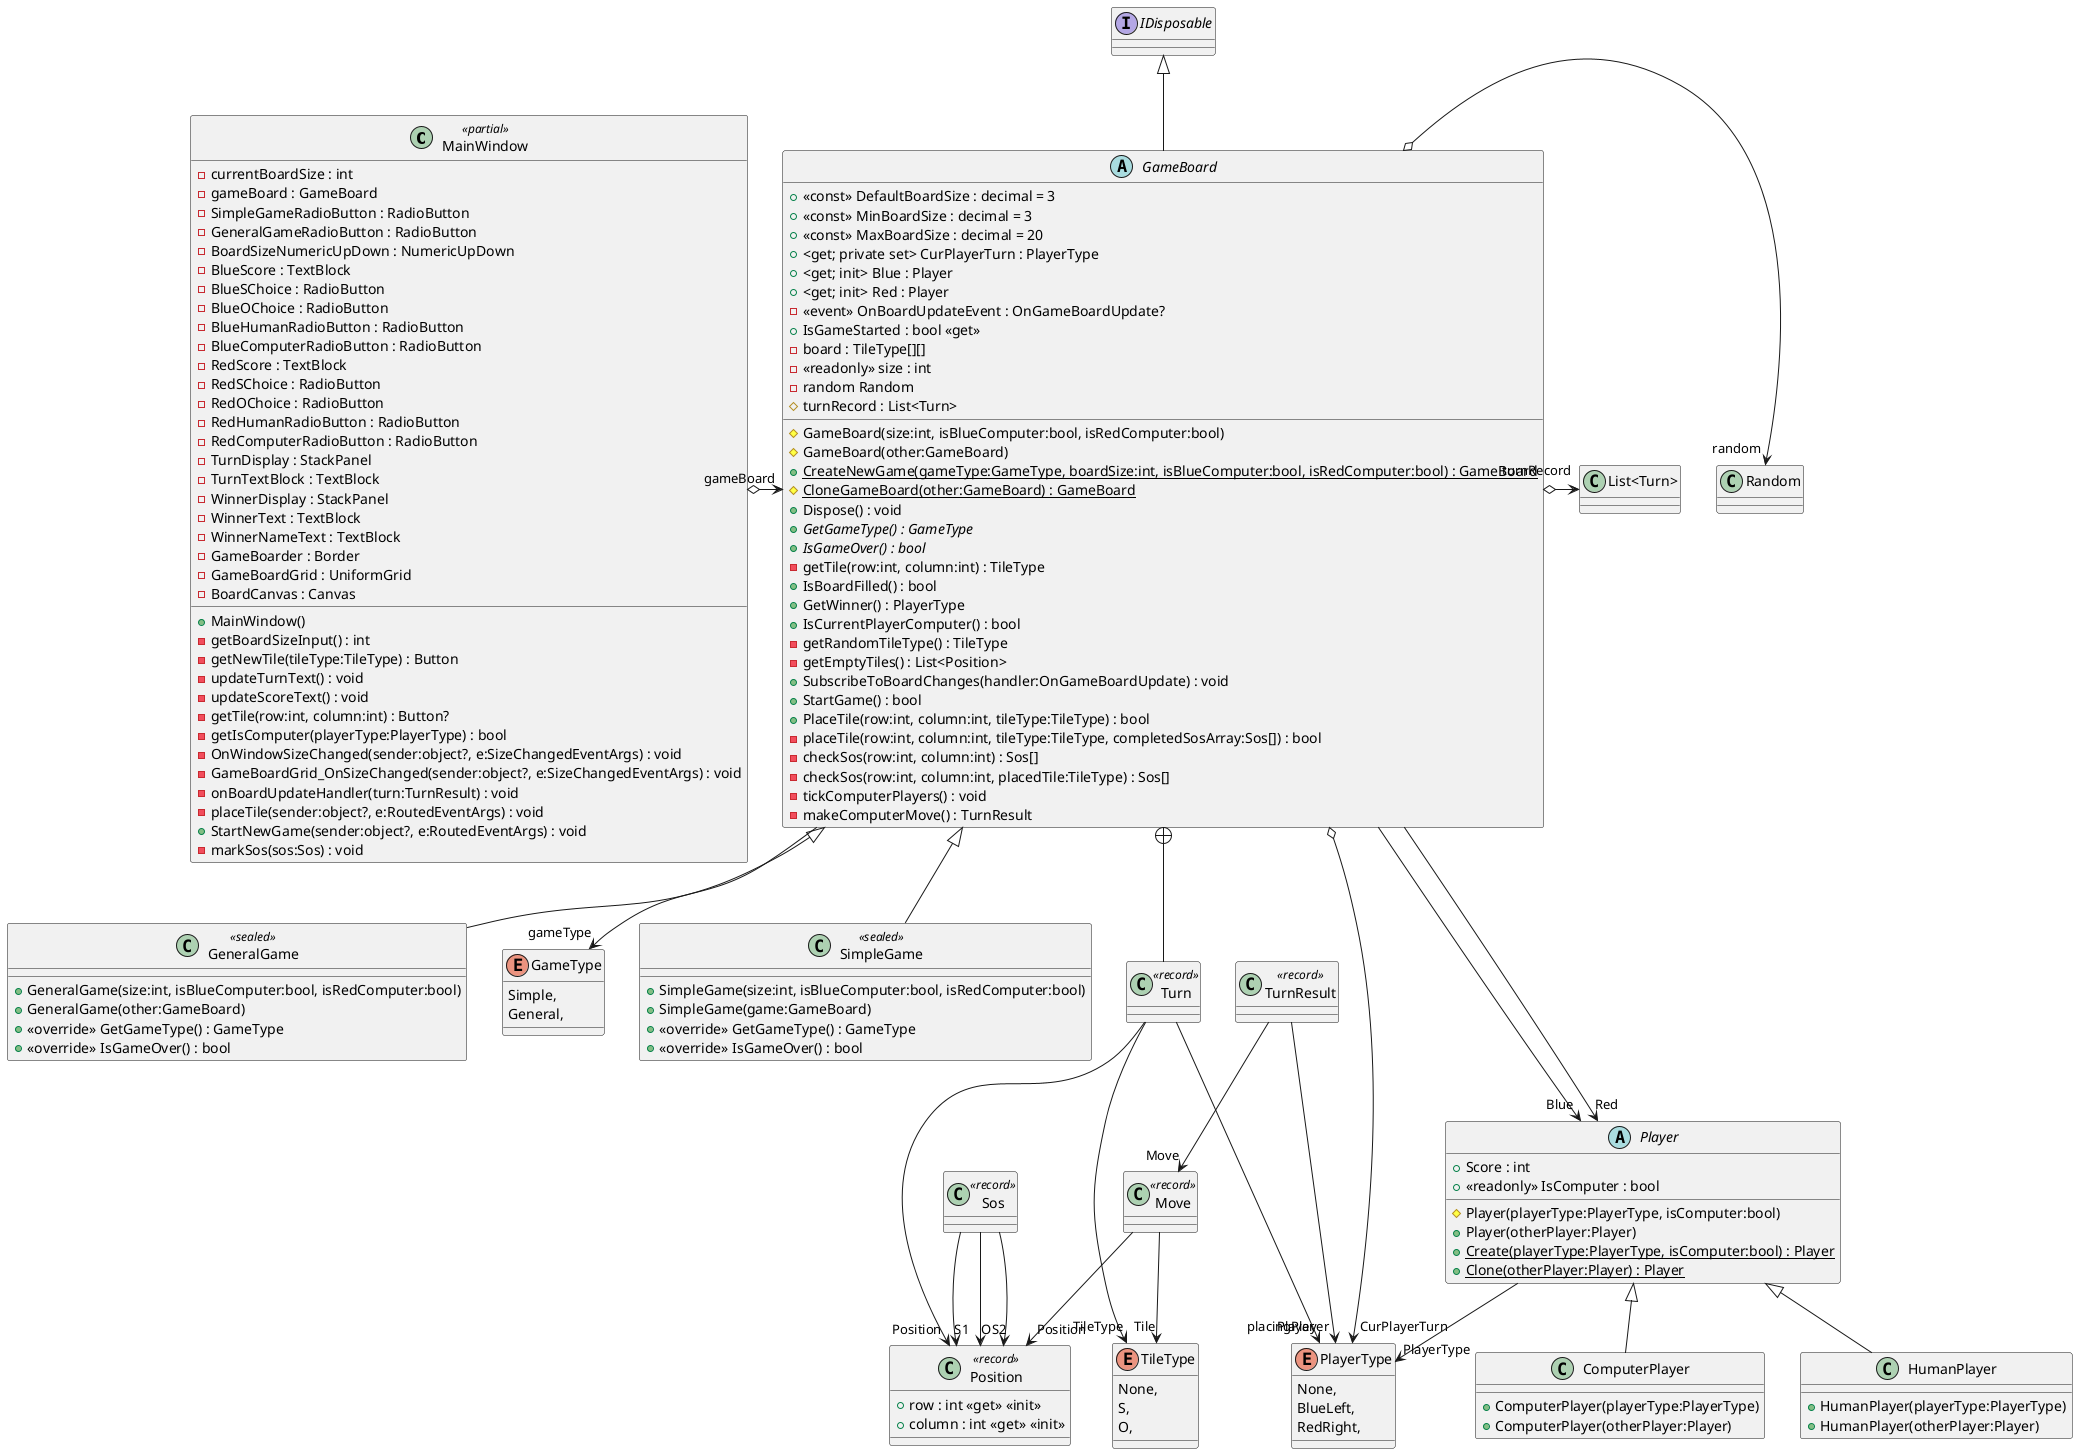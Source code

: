 ﻿@startuml
class MainWindow <<partial>> {
    - currentBoardSize : int
    - gameBoard : GameBoard
    - SimpleGameRadioButton : RadioButton
    - GeneralGameRadioButton : RadioButton
    - BoardSizeNumericUpDown : NumericUpDown
    - BlueScore : TextBlock
    - BlueSChoice : RadioButton
    - BlueOChoice : RadioButton
    - BlueHumanRadioButton : RadioButton
    - BlueComputerRadioButton : RadioButton
    - RedScore : TextBlock
    - RedSChoice : RadioButton
    - RedOChoice : RadioButton
    - RedHumanRadioButton : RadioButton
    - RedComputerRadioButton : RadioButton
    - TurnDisplay : StackPanel
    - TurnTextBlock : TextBlock
    - WinnerDisplay : StackPanel
    - WinnerText : TextBlock
    - WinnerNameText : TextBlock
    - GameBoarder : Border
    - GameBoardGrid : UniformGrid
    - BoardCanvas : Canvas
    + MainWindow()
    - getBoardSizeInput() : int
    - getNewTile(tileType:TileType) : Button
    - updateTurnText() : void
    - updateScoreText() : void
    - getTile(row:int, column:int) : Button?
    - getIsComputer(playerType:PlayerType) : bool
    - OnWindowSizeChanged(sender:object?, e:SizeChangedEventArgs) : void
    - GameBoardGrid_OnSizeChanged(sender:object?, e:SizeChangedEventArgs) : void
    - onBoardUpdateHandler(turn:TurnResult) : void
    - placeTile(sender:object?, e:RoutedEventArgs) : void
    + StartNewGame(sender:object?, e:RoutedEventArgs) : void
    - markSos(sos:Sos) : void
}
MainWindow o-> "gameBoard" GameBoard




class GeneralGame <<sealed>> {
    + GeneralGame(size:int, isBlueComputer:bool, isRedComputer:bool)
    + GeneralGame(other:GameBoard)
    + <<override>> GetGameType() : GameType
    + <<override>> IsGameOver() : bool
}
GameBoard <|-- GeneralGame
class HumanPlayer {
    + HumanPlayer(playerType:PlayerType)
    + HumanPlayer(otherPlayer:Player)
}
Player <|-- HumanPlayer
class ComputerPlayer {
    + ComputerPlayer(playerType:PlayerType)
    + ComputerPlayer(otherPlayer:Player)
}
Player <|-- ComputerPlayer
abstract class GameBoard {
    + <<const>> DefaultBoardSize : decimal = 3
    + <<const>> MinBoardSize : decimal = 3
    + <<const>> MaxBoardSize : decimal = 20
    + <get; private set> CurPlayerTurn : PlayerType
    + <get; init> Blue : Player
    + <get; init> Red : Player
    -  <<event>> OnBoardUpdateEvent : OnGameBoardUpdate? 
    + IsGameStarted : bool <<get>>
    - board : TileType[][]
    - <<readonly>> size : int
    - random Random
    # turnRecord : List<Turn>
    # GameBoard(size:int, isBlueComputer:bool, isRedComputer:bool)
    # GameBoard(other:GameBoard)
    + {static} CreateNewGame(gameType:GameType, boardSize:int, isBlueComputer:bool, isRedComputer:bool) : GameBoard
    # {static} CloneGameBoard(other:GameBoard) : GameBoard
    + Dispose() : void
    + {abstract} GetGameType() : GameType
    + {abstract} IsGameOver() : bool
    - getTile(row:int, column:int) : TileType
    + IsBoardFilled() : bool
    + GetWinner() : PlayerType
    + IsCurrentPlayerComputer() : bool
    - getRandomTileType() : TileType
    - getEmptyTiles() : List<Position>
    + SubscribeToBoardChanges(handler:OnGameBoardUpdate) : void
    + StartGame() : bool
    + PlaceTile(row:int, column:int, tileType:TileType) : bool
    - placeTile(row:int, column:int, tileType:TileType, completedSosArray:Sos[]) : bool
    - checkSos(row:int, column:int) : Sos[]
    - checkSos(row:int, column:int, placedTile:TileType) : Sos[]
    - tickComputerPlayers() : void
    - makeComputerMove() : TurnResult
}
class Turn <<record>> {
}


interface IDisposable

IDisposable <|-- GameBoard
GameBoard o-> "CurPlayerTurn" PlayerType
GameBoard ---> "Blue" Player
GameBoard ---> "Red" Player
GameBoard --> "gameType" GameType
GameBoard o-> "random" Random
GameBoard o-> "turnRecord" "List<Turn>"
GameBoard +-- Turn
Turn ---> "Player" PlayerType
Turn ---> "Position" Position
Turn ---> "TileType" TileType
class SimpleGame <<sealed>> {
    + SimpleGame(size:int, isBlueComputer:bool, isRedComputer:bool)
    + SimpleGame(game:GameBoard)
    + <<override>> GetGameType() : GameType
    + <<override>> IsGameOver() : bool
}
GameBoard <|-- SimpleGame
abstract class Player {
    + Score : int
    + <<readonly>> IsComputer : bool
    # Player(playerType:PlayerType, isComputer:bool)
    + Player(otherPlayer:Player)
    + {static} Create(playerType:PlayerType, isComputer:bool) : Player
    + {static} Clone(otherPlayer:Player) : Player
}
Player --> "PlayerType" PlayerType
class Position <<record>> {
    + row : int <<get>> <<init>>
    + column : int <<get>> <<init>>
}
class Sos <<record>> {
}
class Move <<record>> {
}
class TurnResult <<record>> {
}
Sos --> "S1" Position
Sos --> "O" Position
Sos --> "S2" Position
Move --> "Tile" TileType
Move --> "Position" Position
TurnResult --> "Move" Move
TurnResult --> "placingPlayer" PlayerType
enum PlayerType {
    None,
    BlueLeft,
    RedRight,
}
enum TileType {
    None,
    S,
    O,
}
enum GameType {
    Simple,
    General,
}
@enduml

